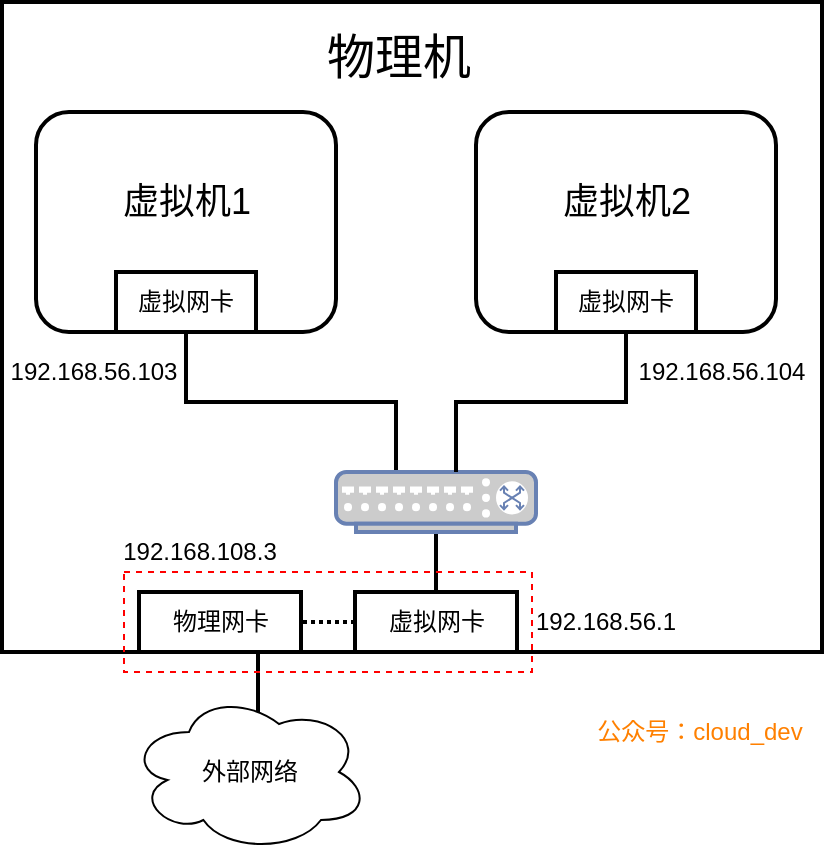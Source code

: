 <mxfile version="10.5.4" type="github"><diagram id="efC1rTYrPeJaNJaONcIN" name="Page-1"><mxGraphModel dx="1074" dy="535" grid="1" gridSize="10" guides="1" tooltips="1" connect="1" arrows="1" fold="1" page="1" pageScale="1" pageWidth="827" pageHeight="1169" math="0" shadow="0"><root><mxCell id="0"/><mxCell id="1" parent="0"/><mxCell id="QunTQ7kHwnC7p-TB0WD--1" value="" style="rounded=0;whiteSpace=wrap;html=1;strokeWidth=2;" vertex="1" parent="1"><mxGeometry x="150" y="105" width="410" height="325" as="geometry"/></mxCell><mxCell id="QunTQ7kHwnC7p-TB0WD--2" style="edgeStyle=orthogonalEdgeStyle;rounded=0;orthogonalLoop=1;jettySize=auto;html=1;exitX=0.5;exitY=1;exitDx=0;exitDy=0;strokeWidth=2;endArrow=none;endFill=0;" edge="1" parent="1" source="QunTQ7kHwnC7p-TB0WD--3" target="QunTQ7kHwnC7p-TB0WD--5"><mxGeometry relative="1" as="geometry"><Array as="points"><mxPoint x="242" y="305"/><mxPoint x="347" y="305"/></Array></mxGeometry></mxCell><mxCell id="QunTQ7kHwnC7p-TB0WD--3" value="" style="rounded=1;whiteSpace=wrap;html=1;strokeWidth=2;" vertex="1" parent="1"><mxGeometry x="167" y="160" width="150" height="110" as="geometry"/></mxCell><mxCell id="QunTQ7kHwnC7p-TB0WD--4" value="" style="edgeStyle=orthogonalEdgeStyle;rounded=0;orthogonalLoop=1;jettySize=auto;html=1;strokeWidth=2;entryX=1;entryY=0.5;entryDx=0;entryDy=0;endArrow=none;endFill=0;exitX=0;exitY=0.5;exitDx=0;exitDy=0;dashed=1;dashPattern=1 1;" edge="1" parent="1" source="QunTQ7kHwnC7p-TB0WD--20" target="QunTQ7kHwnC7p-TB0WD--14"><mxGeometry relative="1" as="geometry"><mxPoint x="367" y="450" as="targetPoint"/></mxGeometry></mxCell><mxCell id="QunTQ7kHwnC7p-TB0WD--21" style="edgeStyle=orthogonalEdgeStyle;rounded=0;orthogonalLoop=1;jettySize=auto;html=1;exitX=0.5;exitY=1;exitDx=0;exitDy=0;exitPerimeter=0;endArrow=none;endFill=0;strokeWidth=2;" edge="1" parent="1" source="QunTQ7kHwnC7p-TB0WD--5" target="QunTQ7kHwnC7p-TB0WD--20"><mxGeometry relative="1" as="geometry"/></mxCell><mxCell id="QunTQ7kHwnC7p-TB0WD--5" value="" style="fontColor=#0066CC;verticalAlign=top;verticalLabelPosition=bottom;labelPosition=center;align=center;html=1;outlineConnect=0;fillColor=#CCCCCC;strokeColor=#6881B3;gradientColor=none;gradientDirection=north;strokeWidth=2;shape=mxgraph.networks.switch;" vertex="1" parent="1"><mxGeometry x="317" y="340" width="100" height="30" as="geometry"/></mxCell><mxCell id="QunTQ7kHwnC7p-TB0WD--6" value="虚拟网卡" style="rounded=0;whiteSpace=wrap;html=1;strokeWidth=2;" vertex="1" parent="1"><mxGeometry x="207" y="240" width="70" height="30" as="geometry"/></mxCell><mxCell id="QunTQ7kHwnC7p-TB0WD--7" value="&lt;font style=&quot;font-size: 18px&quot;&gt;虚拟机1&lt;/font&gt;" style="text;html=1;strokeColor=none;fillColor=none;align=center;verticalAlign=middle;whiteSpace=wrap;rounded=0;" vertex="1" parent="1"><mxGeometry x="205.5" y="195" width="73" height="20" as="geometry"/></mxCell><mxCell id="QunTQ7kHwnC7p-TB0WD--8" value="" style="rounded=1;whiteSpace=wrap;html=1;strokeWidth=2;" vertex="1" parent="1"><mxGeometry x="387" y="160" width="150" height="110" as="geometry"/></mxCell><mxCell id="QunTQ7kHwnC7p-TB0WD--9" style="edgeStyle=orthogonalEdgeStyle;rounded=0;orthogonalLoop=1;jettySize=auto;html=1;exitX=0.5;exitY=1;exitDx=0;exitDy=0;strokeWidth=2;endArrow=none;endFill=0;" edge="1" parent="1" source="QunTQ7kHwnC7p-TB0WD--10" target="QunTQ7kHwnC7p-TB0WD--5"><mxGeometry relative="1" as="geometry"><Array as="points"><mxPoint x="462" y="305"/><mxPoint x="377" y="305"/></Array></mxGeometry></mxCell><mxCell id="QunTQ7kHwnC7p-TB0WD--10" value="虚拟网卡" style="rounded=0;whiteSpace=wrap;html=1;strokeWidth=2;" vertex="1" parent="1"><mxGeometry x="427" y="240" width="70" height="30" as="geometry"/></mxCell><mxCell id="QunTQ7kHwnC7p-TB0WD--11" value="&lt;font style=&quot;font-size: 18px&quot;&gt;虚拟机2&lt;/font&gt;" style="text;html=1;strokeColor=none;fillColor=none;align=center;verticalAlign=middle;whiteSpace=wrap;rounded=0;" vertex="1" parent="1"><mxGeometry x="425.5" y="195" width="73" height="20" as="geometry"/></mxCell><mxCell id="QunTQ7kHwnC7p-TB0WD--12" value="&lt;font style=&quot;font-size: 24px&quot;&gt;物理机&lt;/font&gt;" style="text;html=1;strokeColor=none;fillColor=none;align=center;verticalAlign=middle;whiteSpace=wrap;rounded=0;" vertex="1" parent="1"><mxGeometry x="305.5" y="123" width="85" height="20" as="geometry"/></mxCell><mxCell id="QunTQ7kHwnC7p-TB0WD--13" style="edgeStyle=orthogonalEdgeStyle;rounded=0;orthogonalLoop=1;jettySize=auto;html=1;exitX=0.5;exitY=1;exitDx=0;exitDy=0;endArrow=none;endFill=0;strokeWidth=2;" edge="1" parent="1" source="QunTQ7kHwnC7p-TB0WD--14"><mxGeometry relative="1" as="geometry"><mxPoint x="278" y="460" as="targetPoint"/><Array as="points"/></mxGeometry></mxCell><mxCell id="QunTQ7kHwnC7p-TB0WD--14" value="物理网卡" style="rounded=0;whiteSpace=wrap;html=1;strokeWidth=2;" vertex="1" parent="1"><mxGeometry x="218.5" y="400" width="81" height="30" as="geometry"/></mxCell><mxCell id="QunTQ7kHwnC7p-TB0WD--15" value="外部网络" style="ellipse;shape=cloud;whiteSpace=wrap;html=1;" vertex="1" parent="1"><mxGeometry x="213.5" y="450" width="120" height="80" as="geometry"/></mxCell><mxCell id="QunTQ7kHwnC7p-TB0WD--16" value="&lt;font color=&quot;#ff8000&quot;&gt;公众号：cloud_dev&lt;/font&gt;" style="text;html=1;strokeColor=none;fillColor=none;align=center;verticalAlign=middle;whiteSpace=wrap;rounded=0;" vertex="1" parent="1"><mxGeometry x="433.5" y="460" width="130" height="20" as="geometry"/></mxCell><mxCell id="QunTQ7kHwnC7p-TB0WD--17" value="192.168.56.103" style="text;html=1;strokeColor=none;fillColor=none;align=center;verticalAlign=middle;whiteSpace=wrap;rounded=0;" vertex="1" parent="1"><mxGeometry x="176" y="280" width="40" height="20" as="geometry"/></mxCell><mxCell id="QunTQ7kHwnC7p-TB0WD--18" value="192.168.56.104" style="text;html=1;strokeColor=none;fillColor=none;align=center;verticalAlign=middle;whiteSpace=wrap;rounded=0;" vertex="1" parent="1"><mxGeometry x="490" y="280" width="40" height="20" as="geometry"/></mxCell><mxCell id="QunTQ7kHwnC7p-TB0WD--19" value="192.168.108.3" style="text;html=1;strokeColor=none;fillColor=none;align=center;verticalAlign=middle;whiteSpace=wrap;rounded=0;" vertex="1" parent="1"><mxGeometry x="229" y="370" width="40" height="20" as="geometry"/></mxCell><mxCell id="QunTQ7kHwnC7p-TB0WD--20" value="虚拟网卡" style="rounded=0;whiteSpace=wrap;html=1;strokeWidth=2;" vertex="1" parent="1"><mxGeometry x="326.5" y="400" width="81" height="30" as="geometry"/></mxCell><mxCell id="QunTQ7kHwnC7p-TB0WD--22" value="192.168.56.1" style="text;html=1;strokeColor=none;fillColor=none;align=center;verticalAlign=middle;whiteSpace=wrap;rounded=0;" vertex="1" parent="1"><mxGeometry x="431.5" y="405" width="40" height="20" as="geometry"/></mxCell><mxCell id="QunTQ7kHwnC7p-TB0WD--23" value="" style="rounded=0;whiteSpace=wrap;html=1;dashed=1;strokeColor=#FF0000;fillColor=none;" vertex="1" parent="1"><mxGeometry x="211" y="390" width="204" height="50" as="geometry"/></mxCell></root></mxGraphModel></diagram></mxfile>